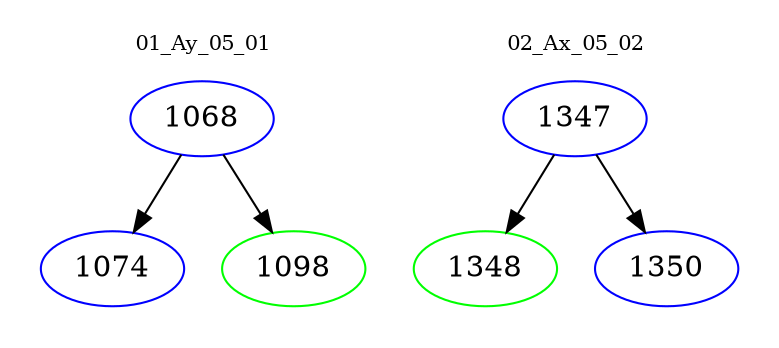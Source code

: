 digraph{
subgraph cluster_0 {
color = white
label = "01_Ay_05_01";
fontsize=10;
T0_1068 [label="1068", color="blue"]
T0_1068 -> T0_1074 [color="black"]
T0_1074 [label="1074", color="blue"]
T0_1068 -> T0_1098 [color="black"]
T0_1098 [label="1098", color="green"]
}
subgraph cluster_1 {
color = white
label = "02_Ax_05_02";
fontsize=10;
T1_1347 [label="1347", color="blue"]
T1_1347 -> T1_1348 [color="black"]
T1_1348 [label="1348", color="green"]
T1_1347 -> T1_1350 [color="black"]
T1_1350 [label="1350", color="blue"]
}
}
